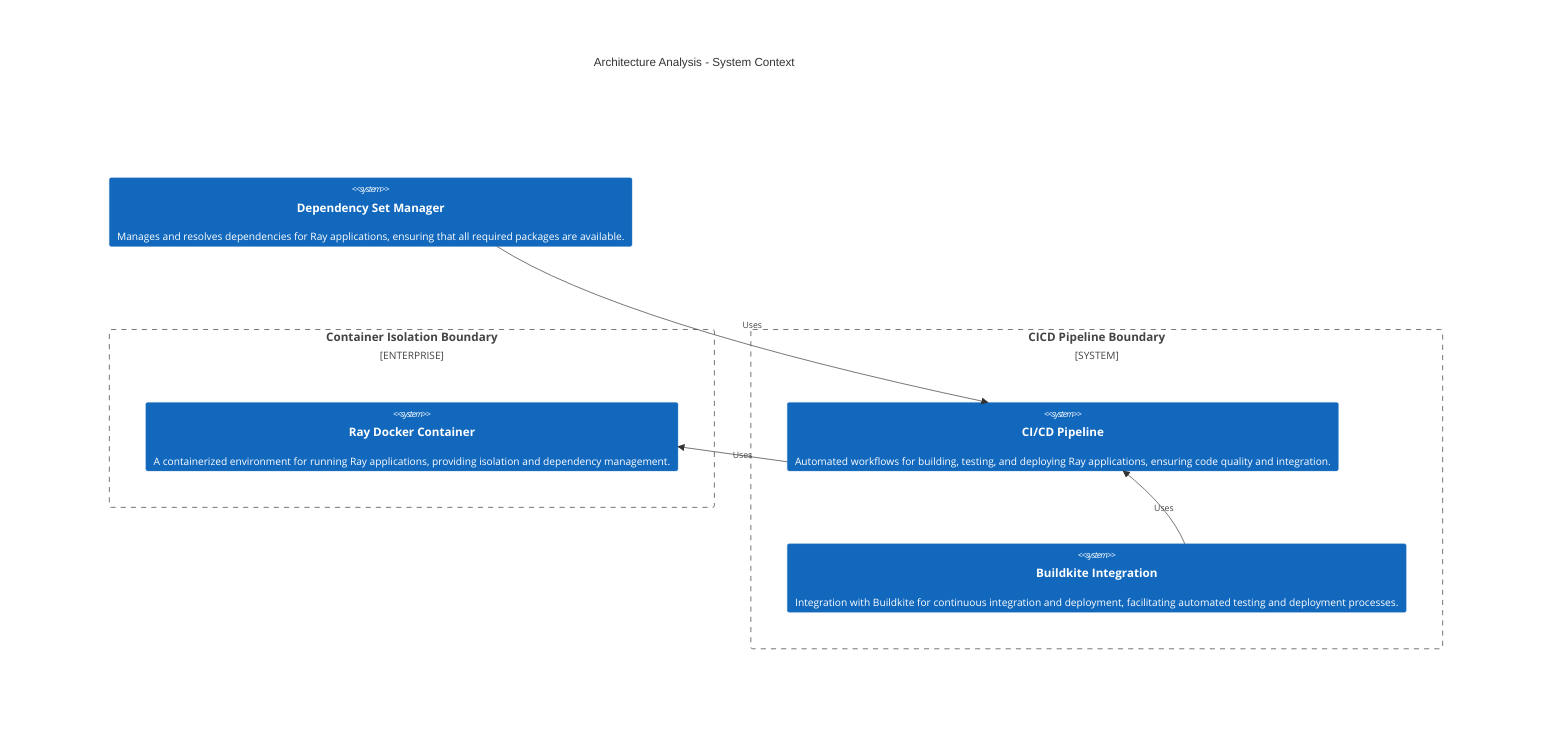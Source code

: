 C4Context
    title Architecture Analysis - System Context
    Enterprise_Boundary(tb_Container_Isolation_Boundary, "Container Isolation Boundary") {
        System(Ray_Docker_Container, "Ray Docker Container", "A containerized environment for running Ray applications, providing isolation and dependency management.")
    }
    System_Boundary(tb_CI_CD_Pipeline_Boundary, "CICD Pipeline Boundary") {
        System(CI_CD_Pipeline, "CI/CD Pipeline", "Automated workflows for building, testing, and deploying Ray applications, ensuring code quality and integration.")
        System(Buildkite_Integration, "Buildkite Integration", "Integration with Buildkite for continuous integration and deployment, facilitating automated testing and deployment processes.")
    }
    System(Dependency_Set_Manager, "Dependency Set Manager", "Manages and resolves dependencies for Ray applications, ensuring that all required packages are available.")

    Rel(CI_CD_Pipeline, Ray_Docker_Container, "Uses")
    Rel(Dependency_Set_Manager, CI_CD_Pipeline, "Uses")
    Rel(Buildkite_Integration, CI_CD_Pipeline, "Uses")